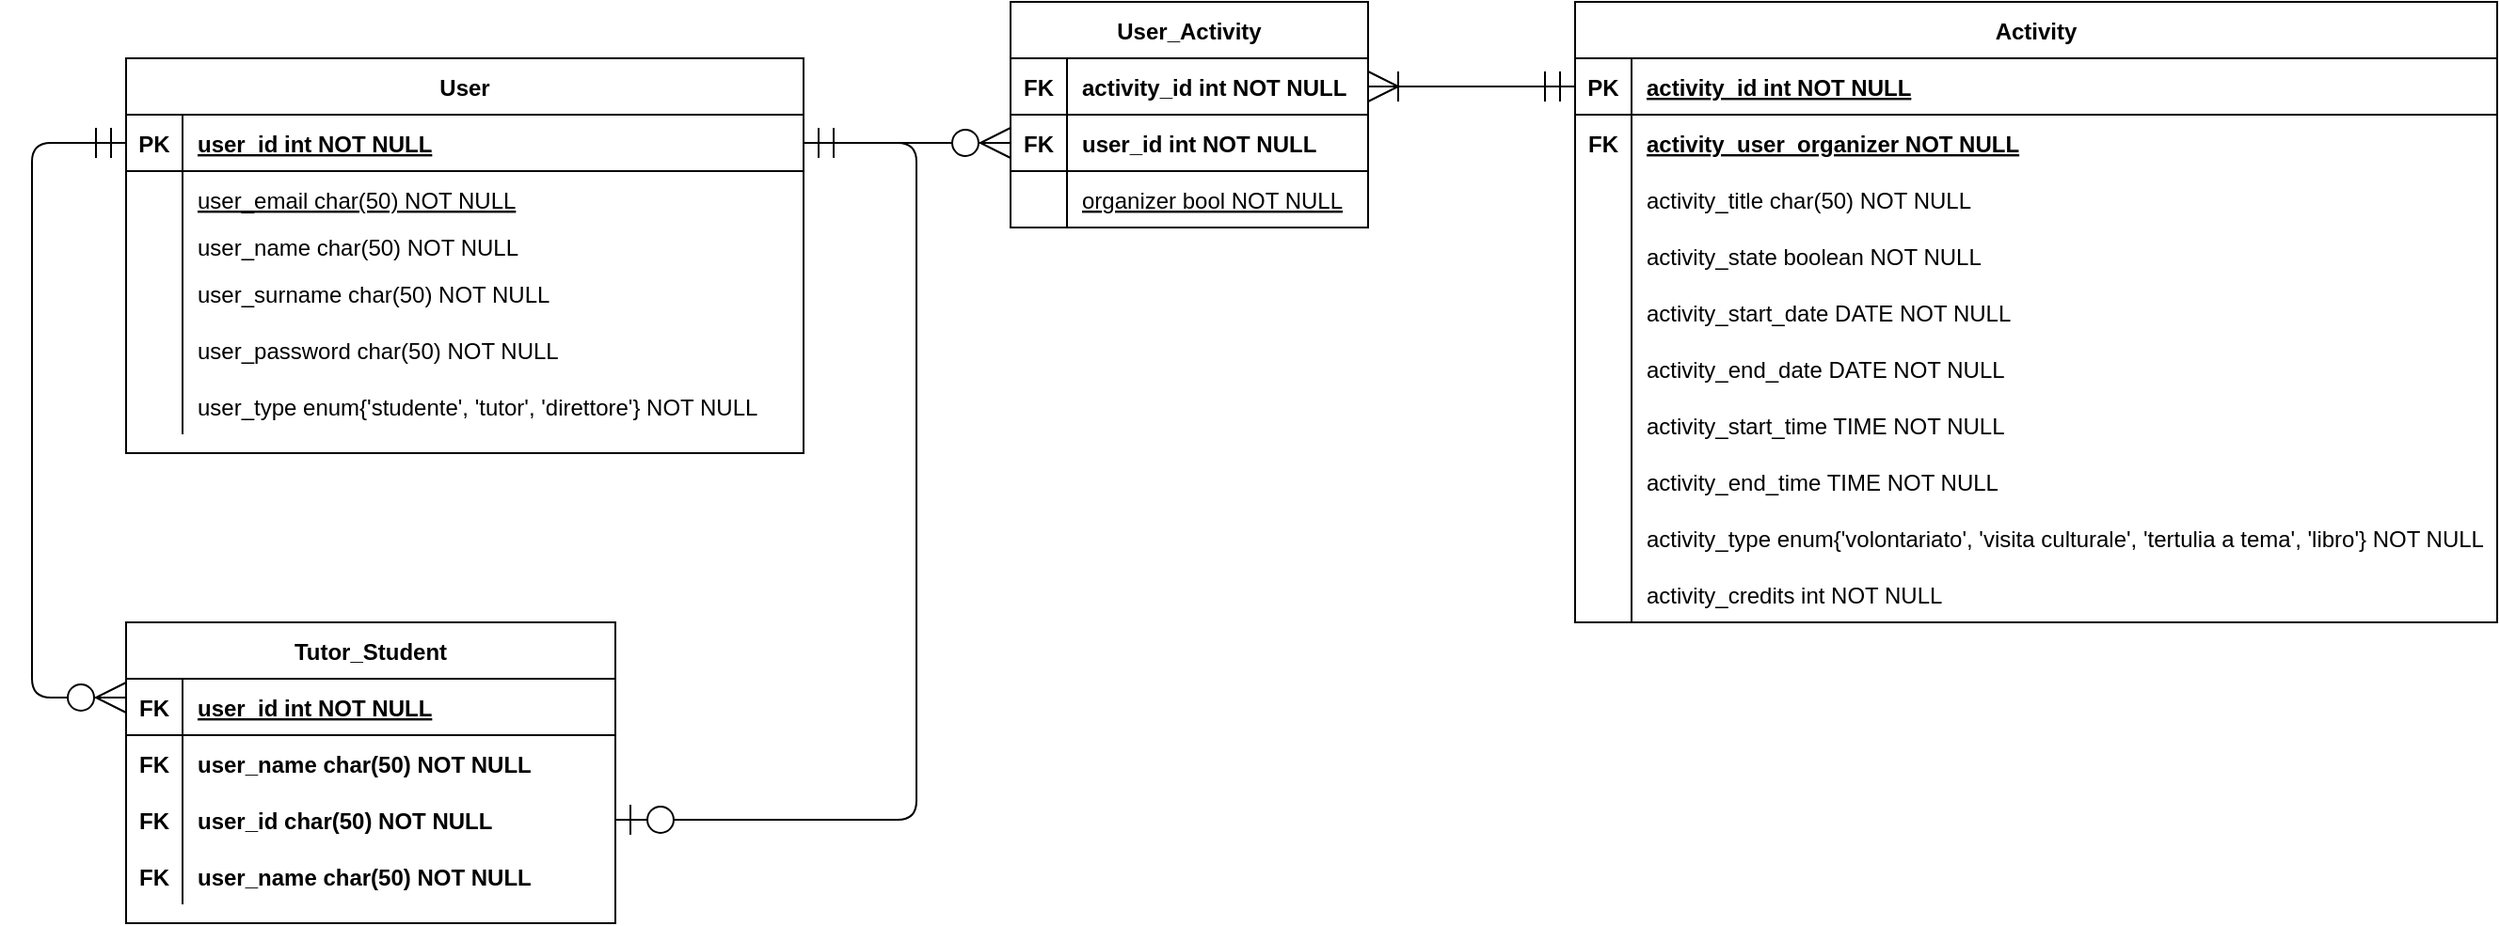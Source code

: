 <mxfile version="15.4.0" type="device"><diagram id="R2lEEEUBdFMjLlhIrx00" name="Page-1"><mxGraphModel dx="2166" dy="633" grid="1" gridSize="10" guides="1" tooltips="1" connect="1" arrows="1" fold="1" page="1" pageScale="1" pageWidth="850" pageHeight="1100" math="0" shadow="0" extFonts="Permanent Marker^https://fonts.googleapis.com/css?family=Permanent+Marker"><root><mxCell id="0"/><mxCell id="1" parent="0"/><mxCell id="l_tVNQIfctNyRGzCoqc5-15" value="Activity" style="shape=table;startSize=30;container=1;collapsible=1;childLayout=tableLayout;fixedRows=1;rowLines=0;fontStyle=1;align=center;resizeLast=1;hachureGap=4;pointerEvents=0;" parent="1" vertex="1"><mxGeometry x="40" y="220" width="490" height="330" as="geometry"/></mxCell><mxCell id="l_tVNQIfctNyRGzCoqc5-16" value="" style="shape=partialRectangle;collapsible=0;dropTarget=0;pointerEvents=0;fillColor=none;top=0;left=0;bottom=1;right=0;points=[[0,0.5],[1,0.5]];portConstraint=eastwest;fontStyle=0" parent="l_tVNQIfctNyRGzCoqc5-15" vertex="1"><mxGeometry y="30" width="490" height="30" as="geometry"/></mxCell><mxCell id="l_tVNQIfctNyRGzCoqc5-17" value="PK" style="shape=partialRectangle;connectable=0;fillColor=none;top=0;left=0;bottom=0;right=0;fontStyle=1;overflow=hidden;" parent="l_tVNQIfctNyRGzCoqc5-16" vertex="1"><mxGeometry width="30" height="30" as="geometry"><mxRectangle width="30" height="30" as="alternateBounds"/></mxGeometry></mxCell><mxCell id="l_tVNQIfctNyRGzCoqc5-18" value="activity_id int NOT NULL" style="shape=partialRectangle;connectable=0;fillColor=none;top=0;left=0;bottom=0;right=0;align=left;spacingLeft=6;fontStyle=5;overflow=hidden;" parent="l_tVNQIfctNyRGzCoqc5-16" vertex="1"><mxGeometry x="30" width="460" height="30" as="geometry"><mxRectangle width="460" height="30" as="alternateBounds"/></mxGeometry></mxCell><mxCell id="l_tVNQIfctNyRGzCoqc5-25" value="" style="shape=partialRectangle;collapsible=0;dropTarget=0;pointerEvents=0;fillColor=none;top=0;left=0;bottom=0;right=0;points=[[0,0.5],[1,0.5]];portConstraint=eastwest;fontStyle=0" parent="l_tVNQIfctNyRGzCoqc5-15" vertex="1"><mxGeometry y="60" width="490" height="30" as="geometry"/></mxCell><mxCell id="l_tVNQIfctNyRGzCoqc5-26" value="FK" style="shape=partialRectangle;connectable=0;fillColor=none;top=0;left=0;bottom=0;right=0;editable=1;overflow=hidden;fontStyle=1" parent="l_tVNQIfctNyRGzCoqc5-25" vertex="1"><mxGeometry width="30" height="30" as="geometry"><mxRectangle width="30" height="30" as="alternateBounds"/></mxGeometry></mxCell><mxCell id="l_tVNQIfctNyRGzCoqc5-27" value="activity_user_organizer NOT NULL" style="shape=partialRectangle;connectable=0;fillColor=none;top=0;left=0;bottom=0;right=0;align=left;spacingLeft=6;overflow=hidden;fontStyle=5" parent="l_tVNQIfctNyRGzCoqc5-25" vertex="1"><mxGeometry x="30" width="460" height="30" as="geometry"><mxRectangle width="460" height="30" as="alternateBounds"/></mxGeometry></mxCell><mxCell id="l_tVNQIfctNyRGzCoqc5-19" value="" style="shape=partialRectangle;collapsible=0;dropTarget=0;pointerEvents=0;fillColor=none;top=0;left=0;bottom=0;right=0;points=[[0,0.5],[1,0.5]];portConstraint=eastwest;fontStyle=0" parent="l_tVNQIfctNyRGzCoqc5-15" vertex="1"><mxGeometry y="90" width="490" height="30" as="geometry"/></mxCell><mxCell id="l_tVNQIfctNyRGzCoqc5-20" value="" style="shape=partialRectangle;connectable=0;fillColor=none;top=0;left=0;bottom=0;right=0;editable=1;overflow=hidden;fontStyle=0" parent="l_tVNQIfctNyRGzCoqc5-19" vertex="1"><mxGeometry width="30" height="30" as="geometry"><mxRectangle width="30" height="30" as="alternateBounds"/></mxGeometry></mxCell><mxCell id="l_tVNQIfctNyRGzCoqc5-21" value="activity_title char(50) NOT NULL" style="shape=partialRectangle;connectable=0;fillColor=none;top=0;left=0;bottom=0;right=0;align=left;spacingLeft=6;overflow=hidden;fontStyle=0" parent="l_tVNQIfctNyRGzCoqc5-19" vertex="1"><mxGeometry x="30" width="460" height="30" as="geometry"><mxRectangle width="460" height="30" as="alternateBounds"/></mxGeometry></mxCell><mxCell id="l_tVNQIfctNyRGzCoqc5-123" value="" style="shape=partialRectangle;collapsible=0;dropTarget=0;pointerEvents=0;fillColor=none;top=0;left=0;bottom=0;right=0;points=[[0,0.5],[1,0.5]];portConstraint=eastwest;fontStyle=0" parent="l_tVNQIfctNyRGzCoqc5-15" vertex="1"><mxGeometry y="120" width="490" height="30" as="geometry"/></mxCell><mxCell id="l_tVNQIfctNyRGzCoqc5-124" value="" style="shape=partialRectangle;connectable=0;fillColor=none;top=0;left=0;bottom=0;right=0;editable=1;overflow=hidden;fontStyle=0" parent="l_tVNQIfctNyRGzCoqc5-123" vertex="1"><mxGeometry width="30" height="30" as="geometry"><mxRectangle width="30" height="30" as="alternateBounds"/></mxGeometry></mxCell><mxCell id="l_tVNQIfctNyRGzCoqc5-125" value="activity_state boolean NOT NULL" style="shape=partialRectangle;connectable=0;fillColor=none;top=0;left=0;bottom=0;right=0;align=left;spacingLeft=6;overflow=hidden;fontStyle=0" parent="l_tVNQIfctNyRGzCoqc5-123" vertex="1"><mxGeometry x="30" width="460" height="30" as="geometry"><mxRectangle width="460" height="30" as="alternateBounds"/></mxGeometry></mxCell><mxCell id="l_tVNQIfctNyRGzCoqc5-22" value="" style="shape=partialRectangle;collapsible=0;dropTarget=0;pointerEvents=0;fillColor=none;top=0;left=0;bottom=0;right=0;points=[[0,0.5],[1,0.5]];portConstraint=eastwest;fontStyle=0" parent="l_tVNQIfctNyRGzCoqc5-15" vertex="1"><mxGeometry y="150" width="490" height="30" as="geometry"/></mxCell><mxCell id="l_tVNQIfctNyRGzCoqc5-23" value="" style="shape=partialRectangle;connectable=0;fillColor=none;top=0;left=0;bottom=0;right=0;editable=1;overflow=hidden;fontStyle=0" parent="l_tVNQIfctNyRGzCoqc5-22" vertex="1"><mxGeometry width="30" height="30" as="geometry"><mxRectangle width="30" height="30" as="alternateBounds"/></mxGeometry></mxCell><mxCell id="l_tVNQIfctNyRGzCoqc5-24" value="activity_start_date DATE NOT NULL" style="shape=partialRectangle;connectable=0;fillColor=none;top=0;left=0;bottom=0;right=0;align=left;spacingLeft=6;overflow=hidden;fontStyle=0" parent="l_tVNQIfctNyRGzCoqc5-22" vertex="1"><mxGeometry x="30" width="460" height="30" as="geometry"><mxRectangle width="460" height="30" as="alternateBounds"/></mxGeometry></mxCell><mxCell id="l_tVNQIfctNyRGzCoqc5-43" value="" style="shape=partialRectangle;collapsible=0;dropTarget=0;pointerEvents=0;fillColor=none;top=0;left=0;bottom=0;right=0;points=[[0,0.5],[1,0.5]];portConstraint=eastwest;fontStyle=0" parent="l_tVNQIfctNyRGzCoqc5-15" vertex="1"><mxGeometry y="180" width="490" height="30" as="geometry"/></mxCell><mxCell id="l_tVNQIfctNyRGzCoqc5-44" value="" style="shape=partialRectangle;connectable=0;fillColor=none;top=0;left=0;bottom=0;right=0;editable=1;overflow=hidden;fontStyle=0" parent="l_tVNQIfctNyRGzCoqc5-43" vertex="1"><mxGeometry width="30" height="30" as="geometry"><mxRectangle width="30" height="30" as="alternateBounds"/></mxGeometry></mxCell><mxCell id="l_tVNQIfctNyRGzCoqc5-45" value="activity_end_date DATE NOT NULL" style="shape=partialRectangle;connectable=0;fillColor=none;top=0;left=0;bottom=0;right=0;align=left;spacingLeft=6;overflow=hidden;fontStyle=0" parent="l_tVNQIfctNyRGzCoqc5-43" vertex="1"><mxGeometry x="30" width="460" height="30" as="geometry"><mxRectangle width="460" height="30" as="alternateBounds"/></mxGeometry></mxCell><mxCell id="l_tVNQIfctNyRGzCoqc5-46" value="" style="shape=partialRectangle;collapsible=0;dropTarget=0;pointerEvents=0;fillColor=none;top=0;left=0;bottom=0;right=0;points=[[0,0.5],[1,0.5]];portConstraint=eastwest;fontStyle=0" parent="l_tVNQIfctNyRGzCoqc5-15" vertex="1"><mxGeometry y="210" width="490" height="30" as="geometry"/></mxCell><mxCell id="l_tVNQIfctNyRGzCoqc5-47" value="" style="shape=partialRectangle;connectable=0;fillColor=none;top=0;left=0;bottom=0;right=0;editable=1;overflow=hidden;fontStyle=0" parent="l_tVNQIfctNyRGzCoqc5-46" vertex="1"><mxGeometry width="30" height="30" as="geometry"><mxRectangle width="30" height="30" as="alternateBounds"/></mxGeometry></mxCell><mxCell id="l_tVNQIfctNyRGzCoqc5-48" value="activity_start_time TIME NOT NULL" style="shape=partialRectangle;connectable=0;fillColor=none;top=0;left=0;bottom=0;right=0;align=left;spacingLeft=6;overflow=hidden;fontStyle=0" parent="l_tVNQIfctNyRGzCoqc5-46" vertex="1"><mxGeometry x="30" width="460" height="30" as="geometry"><mxRectangle width="460" height="30" as="alternateBounds"/></mxGeometry></mxCell><mxCell id="l_tVNQIfctNyRGzCoqc5-49" value="" style="shape=partialRectangle;collapsible=0;dropTarget=0;pointerEvents=0;fillColor=none;top=0;left=0;bottom=0;right=0;points=[[0,0.5],[1,0.5]];portConstraint=eastwest;fontStyle=0" parent="l_tVNQIfctNyRGzCoqc5-15" vertex="1"><mxGeometry y="240" width="490" height="30" as="geometry"/></mxCell><mxCell id="l_tVNQIfctNyRGzCoqc5-50" value="" style="shape=partialRectangle;connectable=0;fillColor=none;top=0;left=0;bottom=0;right=0;editable=1;overflow=hidden;fontStyle=0" parent="l_tVNQIfctNyRGzCoqc5-49" vertex="1"><mxGeometry width="30" height="30" as="geometry"><mxRectangle width="30" height="30" as="alternateBounds"/></mxGeometry></mxCell><mxCell id="l_tVNQIfctNyRGzCoqc5-51" value="activity_end_time TIME NOT NULL" style="shape=partialRectangle;connectable=0;fillColor=none;top=0;left=0;bottom=0;right=0;align=left;spacingLeft=6;overflow=hidden;fontStyle=0" parent="l_tVNQIfctNyRGzCoqc5-49" vertex="1"><mxGeometry x="30" width="460" height="30" as="geometry"><mxRectangle width="460" height="30" as="alternateBounds"/></mxGeometry></mxCell><mxCell id="l_tVNQIfctNyRGzCoqc5-52" value="" style="shape=partialRectangle;collapsible=0;dropTarget=0;pointerEvents=0;fillColor=none;top=0;left=0;bottom=0;right=0;points=[[0,0.5],[1,0.5]];portConstraint=eastwest;fontStyle=0" parent="l_tVNQIfctNyRGzCoqc5-15" vertex="1"><mxGeometry y="270" width="490" height="30" as="geometry"/></mxCell><mxCell id="l_tVNQIfctNyRGzCoqc5-53" value="" style="shape=partialRectangle;connectable=0;fillColor=none;top=0;left=0;bottom=0;right=0;editable=1;overflow=hidden;fontStyle=0" parent="l_tVNQIfctNyRGzCoqc5-52" vertex="1"><mxGeometry width="30" height="30" as="geometry"><mxRectangle width="30" height="30" as="alternateBounds"/></mxGeometry></mxCell><mxCell id="l_tVNQIfctNyRGzCoqc5-54" value="activity_type enum{'volontariato', 'visita culturale', 'tertulia a tema', 'libro'} NOT NULL" style="shape=partialRectangle;connectable=0;fillColor=none;top=0;left=0;bottom=0;right=0;align=left;spacingLeft=6;overflow=hidden;fontStyle=0" parent="l_tVNQIfctNyRGzCoqc5-52" vertex="1"><mxGeometry x="30" width="460" height="30" as="geometry"><mxRectangle width="460" height="30" as="alternateBounds"/></mxGeometry></mxCell><mxCell id="l_tVNQIfctNyRGzCoqc5-65" value="" style="shape=partialRectangle;collapsible=0;dropTarget=0;pointerEvents=0;fillColor=none;top=0;left=0;bottom=0;right=0;points=[[0,0.5],[1,0.5]];portConstraint=eastwest;fontStyle=0" parent="l_tVNQIfctNyRGzCoqc5-15" vertex="1"><mxGeometry y="300" width="490" height="30" as="geometry"/></mxCell><mxCell id="l_tVNQIfctNyRGzCoqc5-66" value="" style="shape=partialRectangle;connectable=0;fillColor=none;top=0;left=0;bottom=0;right=0;editable=1;overflow=hidden;fontStyle=0" parent="l_tVNQIfctNyRGzCoqc5-65" vertex="1"><mxGeometry width="30" height="30" as="geometry"><mxRectangle width="30" height="30" as="alternateBounds"/></mxGeometry></mxCell><mxCell id="l_tVNQIfctNyRGzCoqc5-67" value="activity_credits int NOT NULL" style="shape=partialRectangle;connectable=0;fillColor=none;top=0;left=0;bottom=0;right=0;align=left;spacingLeft=6;overflow=hidden;fontStyle=0" parent="l_tVNQIfctNyRGzCoqc5-65" vertex="1"><mxGeometry x="30" width="460" height="30" as="geometry"><mxRectangle width="460" height="30" as="alternateBounds"/></mxGeometry></mxCell><mxCell id="l_tVNQIfctNyRGzCoqc5-89" value="Tutor_Student" style="shape=table;startSize=30;container=1;collapsible=1;childLayout=tableLayout;fixedRows=1;rowLines=0;fontStyle=1;align=center;resizeLast=1;hachureGap=4;pointerEvents=0;fillColor=none;" parent="1" vertex="1"><mxGeometry x="-730" y="550" width="260" height="160" as="geometry"/></mxCell><mxCell id="l_tVNQIfctNyRGzCoqc5-90" value="" style="shape=partialRectangle;collapsible=0;dropTarget=0;pointerEvents=0;fillColor=none;top=0;left=0;bottom=1;right=0;points=[[0,0.5],[1,0.5]];portConstraint=eastwest;" parent="l_tVNQIfctNyRGzCoqc5-89" vertex="1"><mxGeometry y="30" width="260" height="30" as="geometry"/></mxCell><mxCell id="l_tVNQIfctNyRGzCoqc5-91" value="FK" style="shape=partialRectangle;connectable=0;fillColor=none;top=0;left=0;bottom=0;right=0;fontStyle=1;overflow=hidden;" parent="l_tVNQIfctNyRGzCoqc5-90" vertex="1"><mxGeometry width="30" height="30" as="geometry"><mxRectangle width="30" height="30" as="alternateBounds"/></mxGeometry></mxCell><mxCell id="l_tVNQIfctNyRGzCoqc5-92" value="user_id int NOT NULL" style="shape=partialRectangle;connectable=0;fillColor=none;top=0;left=0;bottom=0;right=0;align=left;spacingLeft=6;fontStyle=5;overflow=hidden;" parent="l_tVNQIfctNyRGzCoqc5-90" vertex="1"><mxGeometry x="30" width="230" height="30" as="geometry"><mxRectangle width="230" height="30" as="alternateBounds"/></mxGeometry></mxCell><mxCell id="l_tVNQIfctNyRGzCoqc5-93" value="" style="shape=partialRectangle;collapsible=0;dropTarget=0;pointerEvents=0;fillColor=none;top=0;left=0;bottom=0;right=0;points=[[0,0.5],[1,0.5]];portConstraint=eastwest;" parent="l_tVNQIfctNyRGzCoqc5-89" vertex="1"><mxGeometry y="60" width="260" height="30" as="geometry"/></mxCell><mxCell id="l_tVNQIfctNyRGzCoqc5-94" value="FK" style="shape=partialRectangle;connectable=0;fillColor=none;top=0;left=0;bottom=0;right=0;editable=1;overflow=hidden;fontStyle=1" parent="l_tVNQIfctNyRGzCoqc5-93" vertex="1"><mxGeometry width="30" height="30" as="geometry"><mxRectangle width="30" height="30" as="alternateBounds"/></mxGeometry></mxCell><mxCell id="l_tVNQIfctNyRGzCoqc5-95" value="user_name char(50) NOT NULL" style="shape=partialRectangle;connectable=0;fillColor=none;top=0;left=0;bottom=0;right=0;align=left;spacingLeft=6;overflow=hidden;fontStyle=1" parent="l_tVNQIfctNyRGzCoqc5-93" vertex="1"><mxGeometry x="30" width="230" height="30" as="geometry"><mxRectangle width="230" height="30" as="alternateBounds"/></mxGeometry></mxCell><mxCell id="l_tVNQIfctNyRGzCoqc5-182" value="" style="shape=partialRectangle;collapsible=0;dropTarget=0;pointerEvents=0;fillColor=none;top=0;left=0;bottom=0;right=0;points=[[0,0.5],[1,0.5]];portConstraint=eastwest;" parent="l_tVNQIfctNyRGzCoqc5-89" vertex="1"><mxGeometry y="90" width="260" height="30" as="geometry"/></mxCell><mxCell id="l_tVNQIfctNyRGzCoqc5-183" value="FK" style="shape=partialRectangle;connectable=0;fillColor=none;top=0;left=0;bottom=0;right=0;editable=1;overflow=hidden;fontStyle=1" parent="l_tVNQIfctNyRGzCoqc5-182" vertex="1"><mxGeometry width="30" height="30" as="geometry"><mxRectangle width="30" height="30" as="alternateBounds"/></mxGeometry></mxCell><mxCell id="l_tVNQIfctNyRGzCoqc5-184" value="user_id char(50) NOT NULL" style="shape=partialRectangle;connectable=0;fillColor=none;top=0;left=0;bottom=0;right=0;align=left;spacingLeft=6;overflow=hidden;fontStyle=1" parent="l_tVNQIfctNyRGzCoqc5-182" vertex="1"><mxGeometry x="30" width="230" height="30" as="geometry"><mxRectangle width="230" height="30" as="alternateBounds"/></mxGeometry></mxCell><mxCell id="l_tVNQIfctNyRGzCoqc5-185" value="" style="shape=partialRectangle;collapsible=0;dropTarget=0;pointerEvents=0;fillColor=none;top=0;left=0;bottom=0;right=0;points=[[0,0.5],[1,0.5]];portConstraint=eastwest;" parent="l_tVNQIfctNyRGzCoqc5-89" vertex="1"><mxGeometry y="120" width="260" height="30" as="geometry"/></mxCell><mxCell id="l_tVNQIfctNyRGzCoqc5-186" value="FK" style="shape=partialRectangle;connectable=0;fillColor=none;top=0;left=0;bottom=0;right=0;editable=1;overflow=hidden;fontStyle=1" parent="l_tVNQIfctNyRGzCoqc5-185" vertex="1"><mxGeometry width="30" height="30" as="geometry"><mxRectangle width="30" height="30" as="alternateBounds"/></mxGeometry></mxCell><mxCell id="l_tVNQIfctNyRGzCoqc5-187" value="user_name char(50) NOT NULL" style="shape=partialRectangle;connectable=0;fillColor=none;top=0;left=0;bottom=0;right=0;align=left;spacingLeft=6;overflow=hidden;fontStyle=1" parent="l_tVNQIfctNyRGzCoqc5-185" vertex="1"><mxGeometry x="30" width="230" height="30" as="geometry"><mxRectangle width="230" height="30" as="alternateBounds"/></mxGeometry></mxCell><mxCell id="C-vyLk0tnHw3VtMMgP7b-23" value="User" style="shape=table;startSize=30;container=1;collapsible=1;childLayout=tableLayout;fixedRows=1;rowLines=0;fontStyle=1;align=center;resizeLast=1;" parent="1" vertex="1"><mxGeometry x="-730" y="250" width="360" height="210" as="geometry"/></mxCell><mxCell id="C-vyLk0tnHw3VtMMgP7b-24" value="" style="shape=partialRectangle;collapsible=0;dropTarget=0;pointerEvents=0;fillColor=none;points=[[0,0.5],[1,0.5]];portConstraint=eastwest;top=0;left=0;right=0;bottom=1;" parent="C-vyLk0tnHw3VtMMgP7b-23" vertex="1"><mxGeometry y="30" width="360" height="30" as="geometry"/></mxCell><mxCell id="C-vyLk0tnHw3VtMMgP7b-25" value="PK" style="shape=partialRectangle;overflow=hidden;connectable=0;fillColor=none;top=0;left=0;bottom=0;right=0;fontStyle=1;" parent="C-vyLk0tnHw3VtMMgP7b-24" vertex="1"><mxGeometry width="30" height="30" as="geometry"><mxRectangle width="30" height="30" as="alternateBounds"/></mxGeometry></mxCell><mxCell id="C-vyLk0tnHw3VtMMgP7b-26" value="user_id int NOT NULL " style="shape=partialRectangle;overflow=hidden;connectable=0;fillColor=none;top=0;left=0;bottom=0;right=0;align=left;spacingLeft=6;fontStyle=5;" parent="C-vyLk0tnHw3VtMMgP7b-24" vertex="1"><mxGeometry x="30" width="330" height="30" as="geometry"><mxRectangle width="330" height="30" as="alternateBounds"/></mxGeometry></mxCell><mxCell id="C-vyLk0tnHw3VtMMgP7b-27" value="" style="shape=partialRectangle;collapsible=0;dropTarget=0;pointerEvents=0;fillColor=none;points=[[0,0.5],[1,0.5]];portConstraint=eastwest;top=0;left=0;right=0;bottom=0;" parent="C-vyLk0tnHw3VtMMgP7b-23" vertex="1"><mxGeometry y="60" width="360" height="30" as="geometry"/></mxCell><mxCell id="C-vyLk0tnHw3VtMMgP7b-28" value="" style="shape=partialRectangle;overflow=hidden;connectable=0;fillColor=none;top=0;left=0;bottom=0;right=0;fontStyle=1" parent="C-vyLk0tnHw3VtMMgP7b-27" vertex="1"><mxGeometry width="30" height="30" as="geometry"><mxRectangle width="30" height="30" as="alternateBounds"/></mxGeometry></mxCell><mxCell id="C-vyLk0tnHw3VtMMgP7b-29" value="user_email char(50) NOT NULL" style="shape=partialRectangle;overflow=hidden;connectable=0;fillColor=none;top=0;left=0;bottom=0;right=0;align=left;spacingLeft=6;fontStyle=4" parent="C-vyLk0tnHw3VtMMgP7b-27" vertex="1"><mxGeometry x="30" width="330" height="30" as="geometry"><mxRectangle width="330" height="30" as="alternateBounds"/></mxGeometry></mxCell><mxCell id="l_tVNQIfctNyRGzCoqc5-86" value="" style="shape=partialRectangle;collapsible=0;dropTarget=0;pointerEvents=0;fillColor=none;points=[[0,0.5],[1,0.5]];portConstraint=eastwest;top=0;left=0;right=0;bottom=0;" parent="C-vyLk0tnHw3VtMMgP7b-23" vertex="1"><mxGeometry y="90" width="360" height="20" as="geometry"/></mxCell><mxCell id="l_tVNQIfctNyRGzCoqc5-87" value="" style="shape=partialRectangle;overflow=hidden;connectable=0;fillColor=none;top=0;left=0;bottom=0;right=0;" parent="l_tVNQIfctNyRGzCoqc5-86" vertex="1"><mxGeometry width="30" height="20" as="geometry"><mxRectangle width="30" height="20" as="alternateBounds"/></mxGeometry></mxCell><mxCell id="l_tVNQIfctNyRGzCoqc5-88" value="user_name char(50) NOT NULL" style="shape=partialRectangle;overflow=hidden;connectable=0;fillColor=none;top=0;left=0;bottom=0;right=0;align=left;spacingLeft=6;" parent="l_tVNQIfctNyRGzCoqc5-86" vertex="1"><mxGeometry x="30" width="330" height="20" as="geometry"><mxRectangle width="330" height="20" as="alternateBounds"/></mxGeometry></mxCell><mxCell id="l_tVNQIfctNyRGzCoqc5-55" value="" style="shape=partialRectangle;collapsible=0;dropTarget=0;pointerEvents=0;fillColor=none;points=[[0,0.5],[1,0.5]];portConstraint=eastwest;top=0;left=0;right=0;bottom=0;" parent="C-vyLk0tnHw3VtMMgP7b-23" vertex="1"><mxGeometry y="110" width="360" height="30" as="geometry"/></mxCell><mxCell id="l_tVNQIfctNyRGzCoqc5-56" value="" style="shape=partialRectangle;overflow=hidden;connectable=0;fillColor=none;top=0;left=0;bottom=0;right=0;" parent="l_tVNQIfctNyRGzCoqc5-55" vertex="1"><mxGeometry width="30" height="30" as="geometry"><mxRectangle width="30" height="30" as="alternateBounds"/></mxGeometry></mxCell><mxCell id="l_tVNQIfctNyRGzCoqc5-57" value="user_surname char(50) NOT NULL" style="shape=partialRectangle;overflow=hidden;connectable=0;fillColor=none;top=0;left=0;bottom=0;right=0;align=left;spacingLeft=6;" parent="l_tVNQIfctNyRGzCoqc5-55" vertex="1"><mxGeometry x="30" width="330" height="30" as="geometry"><mxRectangle width="330" height="30" as="alternateBounds"/></mxGeometry></mxCell><mxCell id="l_tVNQIfctNyRGzCoqc5-58" value="" style="shape=partialRectangle;collapsible=0;dropTarget=0;pointerEvents=0;fillColor=none;points=[[0,0.5],[1,0.5]];portConstraint=eastwest;top=0;left=0;right=0;bottom=0;" parent="C-vyLk0tnHw3VtMMgP7b-23" vertex="1"><mxGeometry y="140" width="360" height="30" as="geometry"/></mxCell><mxCell id="l_tVNQIfctNyRGzCoqc5-59" value="" style="shape=partialRectangle;overflow=hidden;connectable=0;fillColor=none;top=0;left=0;bottom=0;right=0;" parent="l_tVNQIfctNyRGzCoqc5-58" vertex="1"><mxGeometry width="30" height="30" as="geometry"><mxRectangle width="30" height="30" as="alternateBounds"/></mxGeometry></mxCell><mxCell id="l_tVNQIfctNyRGzCoqc5-60" value="user_password char(50) NOT NULL" style="shape=partialRectangle;overflow=hidden;connectable=0;fillColor=none;top=0;left=0;bottom=0;right=0;align=left;spacingLeft=6;" parent="l_tVNQIfctNyRGzCoqc5-58" vertex="1"><mxGeometry x="30" width="330" height="30" as="geometry"><mxRectangle width="330" height="30" as="alternateBounds"/></mxGeometry></mxCell><mxCell id="l_tVNQIfctNyRGzCoqc5-61" value="" style="shape=partialRectangle;collapsible=0;dropTarget=0;pointerEvents=0;fillColor=none;points=[[0,0.5],[1,0.5]];portConstraint=eastwest;top=0;left=0;right=0;bottom=0;" parent="C-vyLk0tnHw3VtMMgP7b-23" vertex="1"><mxGeometry y="170" width="360" height="30" as="geometry"/></mxCell><mxCell id="l_tVNQIfctNyRGzCoqc5-62" value="" style="shape=partialRectangle;overflow=hidden;connectable=0;fillColor=none;top=0;left=0;bottom=0;right=0;" parent="l_tVNQIfctNyRGzCoqc5-61" vertex="1"><mxGeometry width="30" height="30" as="geometry"><mxRectangle width="30" height="30" as="alternateBounds"/></mxGeometry></mxCell><mxCell id="l_tVNQIfctNyRGzCoqc5-63" value="user_type enum{'studente', 'tutor', 'direttore'} NOT NULL" style="shape=partialRectangle;overflow=hidden;connectable=0;fillColor=none;top=0;left=0;bottom=0;right=0;align=left;spacingLeft=6;" parent="l_tVNQIfctNyRGzCoqc5-61" vertex="1"><mxGeometry x="30" width="330" height="30" as="geometry"><mxRectangle width="330" height="30" as="alternateBounds"/></mxGeometry></mxCell><mxCell id="l_tVNQIfctNyRGzCoqc5-158" value="User_Activity" style="shape=table;startSize=30;container=1;collapsible=1;childLayout=tableLayout;fixedRows=1;rowLines=0;fontStyle=1;align=center;resizeLast=1;hachureGap=4;pointerEvents=0;fillColor=none;" parent="1" vertex="1"><mxGeometry x="-260" y="220" width="190" height="120" as="geometry"/></mxCell><mxCell id="l_tVNQIfctNyRGzCoqc5-159" value="" style="shape=partialRectangle;collapsible=0;dropTarget=0;pointerEvents=0;fillColor=none;top=0;left=0;bottom=1;right=0;points=[[0,0.5],[1,0.5]];portConstraint=eastwest;" parent="l_tVNQIfctNyRGzCoqc5-158" vertex="1"><mxGeometry y="30" width="190" height="30" as="geometry"/></mxCell><mxCell id="l_tVNQIfctNyRGzCoqc5-160" value="FK" style="shape=partialRectangle;connectable=0;fillColor=none;top=0;left=0;bottom=0;right=0;fontStyle=1;overflow=hidden;" parent="l_tVNQIfctNyRGzCoqc5-159" vertex="1"><mxGeometry width="30" height="30" as="geometry"><mxRectangle width="30" height="30" as="alternateBounds"/></mxGeometry></mxCell><mxCell id="l_tVNQIfctNyRGzCoqc5-161" value="activity_id int NOT NULL" style="shape=partialRectangle;connectable=0;fillColor=none;top=0;left=0;bottom=0;right=0;align=left;spacingLeft=6;fontStyle=1;overflow=hidden;" parent="l_tVNQIfctNyRGzCoqc5-159" vertex="1"><mxGeometry x="30" width="160" height="30" as="geometry"><mxRectangle width="160" height="30" as="alternateBounds"/></mxGeometry></mxCell><mxCell id="l_tVNQIfctNyRGzCoqc5-171" value="" style="shape=partialRectangle;collapsible=0;dropTarget=0;pointerEvents=0;fillColor=none;top=0;left=0;bottom=1;right=0;points=[[0,0.5],[1,0.5]];portConstraint=eastwest;" parent="l_tVNQIfctNyRGzCoqc5-158" vertex="1"><mxGeometry y="60" width="190" height="30" as="geometry"/></mxCell><mxCell id="l_tVNQIfctNyRGzCoqc5-172" value="FK" style="shape=partialRectangle;connectable=0;fillColor=none;top=0;left=0;bottom=0;right=0;fontStyle=1;overflow=hidden;" parent="l_tVNQIfctNyRGzCoqc5-171" vertex="1"><mxGeometry width="30" height="30" as="geometry"><mxRectangle width="30" height="30" as="alternateBounds"/></mxGeometry></mxCell><mxCell id="l_tVNQIfctNyRGzCoqc5-173" value="user_id int NOT NULL" style="shape=partialRectangle;connectable=0;fillColor=none;top=0;left=0;bottom=0;right=0;align=left;spacingLeft=6;fontStyle=1;overflow=hidden;" parent="l_tVNQIfctNyRGzCoqc5-171" vertex="1"><mxGeometry x="30" width="160" height="30" as="geometry"><mxRectangle width="160" height="30" as="alternateBounds"/></mxGeometry></mxCell><mxCell id="l_tVNQIfctNyRGzCoqc5-191" value="" style="shape=partialRectangle;collapsible=0;dropTarget=0;pointerEvents=0;fillColor=none;top=0;left=0;bottom=1;right=0;points=[[0,0.5],[1,0.5]];portConstraint=eastwest;" parent="l_tVNQIfctNyRGzCoqc5-158" vertex="1"><mxGeometry y="90" width="190" height="30" as="geometry"/></mxCell><mxCell id="l_tVNQIfctNyRGzCoqc5-192" value="" style="shape=partialRectangle;connectable=0;fillColor=none;top=0;left=0;bottom=0;right=0;fontStyle=1;overflow=hidden;" parent="l_tVNQIfctNyRGzCoqc5-191" vertex="1"><mxGeometry width="30" height="30" as="geometry"><mxRectangle width="30" height="30" as="alternateBounds"/></mxGeometry></mxCell><mxCell id="l_tVNQIfctNyRGzCoqc5-193" value="organizer bool NOT NULL" style="shape=partialRectangle;connectable=0;fillColor=none;top=0;left=0;bottom=0;right=0;align=left;spacingLeft=6;fontStyle=4;overflow=hidden;" parent="l_tVNQIfctNyRGzCoqc5-191" vertex="1"><mxGeometry x="30" width="160" height="30" as="geometry"><mxRectangle width="160" height="30" as="alternateBounds"/></mxGeometry></mxCell><mxCell id="l_tVNQIfctNyRGzCoqc5-194" value="" style="fontSize=12;html=1;endArrow=ERoneToMany;startArrow=ERmandOne;startSize=14;endSize=14;sourcePerimeterSpacing=8;targetPerimeterSpacing=8;entryX=1;entryY=0.5;entryDx=0;entryDy=0;exitX=0;exitY=0.5;exitDx=0;exitDy=0;" parent="1" source="l_tVNQIfctNyRGzCoqc5-16" target="l_tVNQIfctNyRGzCoqc5-159" edge="1"><mxGeometry width="100" height="100" relative="1" as="geometry"><mxPoint x="30" y="250" as="sourcePoint"/><mxPoint x="-50" y="405" as="targetPoint"/></mxGeometry></mxCell><mxCell id="l_tVNQIfctNyRGzCoqc5-196" value="" style="edgeStyle=entityRelationEdgeStyle;fontSize=12;html=1;endArrow=ERzeroToMany;startArrow=ERmandOne;startSize=14;endSize=14;sourcePerimeterSpacing=8;targetPerimeterSpacing=8;entryX=0;entryY=0.5;entryDx=0;entryDy=0;" parent="1" target="l_tVNQIfctNyRGzCoqc5-171" edge="1"><mxGeometry width="100" height="100" relative="1" as="geometry"><mxPoint x="-370" y="295" as="sourcePoint"/><mxPoint x="-270" y="195" as="targetPoint"/></mxGeometry></mxCell><mxCell id="l_tVNQIfctNyRGzCoqc5-199" value="" style="edgeStyle=elbowEdgeStyle;fontSize=12;html=1;endArrow=ERzeroToOne;startArrow=ERmandOne;startSize=14;endSize=14;sourcePerimeterSpacing=8;targetPerimeterSpacing=8;entryX=1;entryY=0.5;entryDx=0;entryDy=0;exitX=1;exitY=0.5;exitDx=0;exitDy=0;" parent="1" source="C-vyLk0tnHw3VtMMgP7b-24" target="l_tVNQIfctNyRGzCoqc5-182" edge="1"><mxGeometry width="100" height="100" relative="1" as="geometry"><mxPoint x="-300" y="390" as="sourcePoint"/><mxPoint x="-210" y="590" as="targetPoint"/><Array as="points"><mxPoint x="-310" y="510"/></Array></mxGeometry></mxCell><mxCell id="T1wb9VwFK1zoHrKh4vlj-3" value="" style="edgeStyle=elbowEdgeStyle;fontSize=12;html=1;endArrow=ERzeroToMany;startArrow=ERmandOne;startSize=14;endSize=14;sourcePerimeterSpacing=8;targetPerimeterSpacing=8;exitX=0;exitY=0.5;exitDx=0;exitDy=0;" edge="1" parent="1" source="C-vyLk0tnHw3VtMMgP7b-24"><mxGeometry width="100" height="100" relative="1" as="geometry"><mxPoint x="-830" y="700" as="sourcePoint"/><mxPoint x="-730" y="590" as="targetPoint"/><Array as="points"><mxPoint x="-780" y="450"/><mxPoint x="-770" y="448"/></Array></mxGeometry></mxCell></root></mxGraphModel></diagram></mxfile>